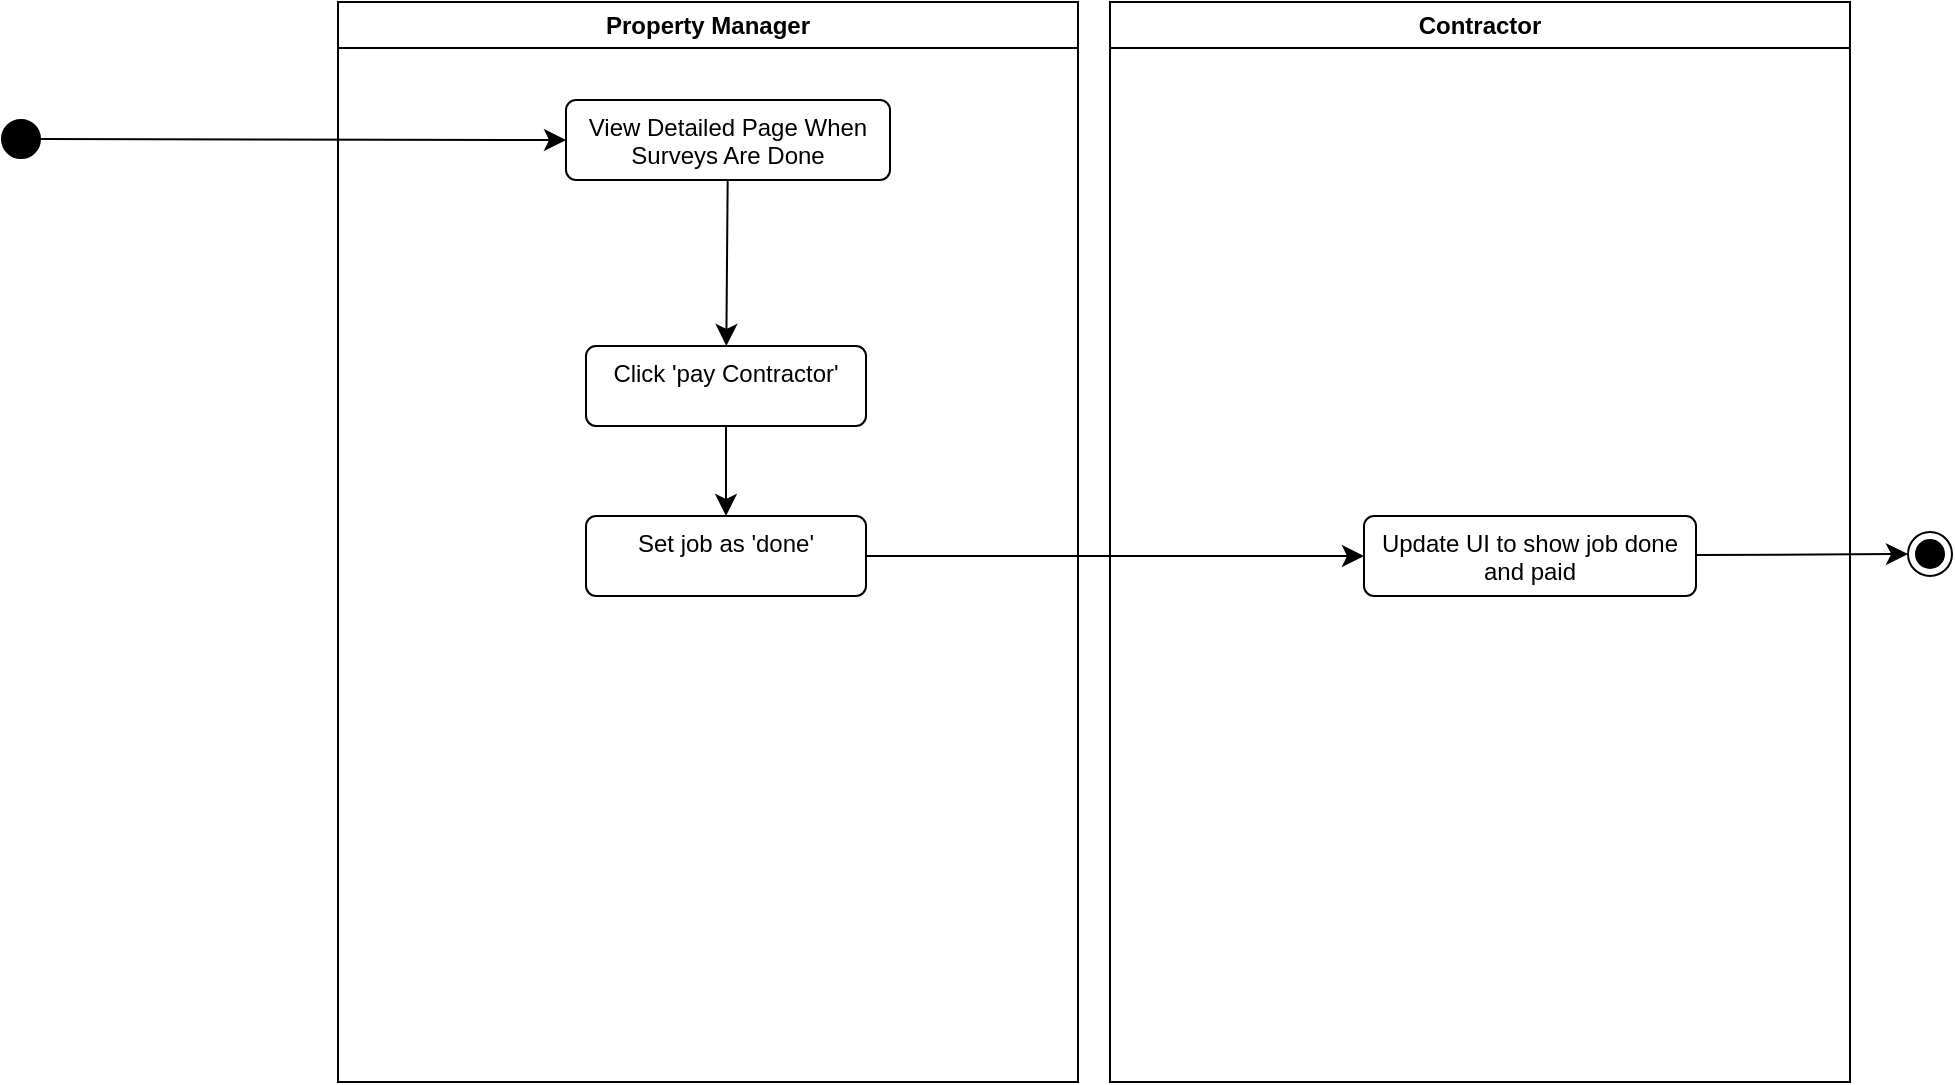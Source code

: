<mxfile version="24.7.16">
  <diagram id="dAw1JagbL7qS9GYyafTd" name="Page-1">
    <mxGraphModel dx="2328" dy="1310" grid="0" gridSize="10" guides="1" tooltips="1" connect="1" arrows="1" fold="1" page="0" pageScale="1" pageWidth="827" pageHeight="1169" math="0" shadow="0">
      <root>
        <mxCell id="0" />
        <mxCell id="1" parent="0" />
        <mxCell id="x89RYjKOdqwCqfioMb7g-1" value="Property Manager" style="swimlane;whiteSpace=wrap;html=1;" vertex="1" parent="1">
          <mxGeometry x="-147" y="-130" width="370" height="540" as="geometry" />
        </mxCell>
        <mxCell id="x89RYjKOdqwCqfioMb7g-2" style="edgeStyle=none;curved=1;rounded=0;orthogonalLoop=1;jettySize=auto;html=1;fontSize=12;startSize=8;endSize=8;" edge="1" parent="x89RYjKOdqwCqfioMb7g-1" source="x89RYjKOdqwCqfioMb7g-3" target="x89RYjKOdqwCqfioMb7g-7">
          <mxGeometry relative="1" as="geometry" />
        </mxCell>
        <mxCell id="x89RYjKOdqwCqfioMb7g-3" value="View Detailed Page When Surveys Are Done" style="html=1;align=center;verticalAlign=top;rounded=1;absoluteArcSize=1;arcSize=10;dashed=0;whiteSpace=wrap;" vertex="1" parent="x89RYjKOdqwCqfioMb7g-1">
          <mxGeometry x="114" y="49" width="162" height="40" as="geometry" />
        </mxCell>
        <mxCell id="x89RYjKOdqwCqfioMb7g-4" style="edgeStyle=none;curved=1;rounded=0;orthogonalLoop=1;jettySize=auto;html=1;entryX=0.5;entryY=0;entryDx=0;entryDy=0;fontSize=12;startSize=8;endSize=8;" edge="1" parent="x89RYjKOdqwCqfioMb7g-1">
          <mxGeometry relative="1" as="geometry">
            <mxPoint x="132" y="202" as="targetPoint" />
          </mxGeometry>
        </mxCell>
        <mxCell id="x89RYjKOdqwCqfioMb7g-5" style="edgeStyle=none;curved=1;rounded=0;orthogonalLoop=1;jettySize=auto;html=1;entryX=0.5;entryY=0;entryDx=0;entryDy=0;fontSize=12;startSize=8;endSize=8;" edge="1" parent="x89RYjKOdqwCqfioMb7g-1">
          <mxGeometry relative="1" as="geometry">
            <Array as="points">
              <mxPoint x="328" y="155" />
            </Array>
            <mxPoint x="148.947" y="218.947" as="sourcePoint" />
          </mxGeometry>
        </mxCell>
        <mxCell id="x89RYjKOdqwCqfioMb7g-6" value="No" style="edgeLabel;html=1;align=center;verticalAlign=middle;resizable=0;points=[];fontSize=12;" vertex="1" connectable="0" parent="x89RYjKOdqwCqfioMb7g-5">
          <mxGeometry x="-0.475" y="24" relative="1" as="geometry">
            <mxPoint as="offset" />
          </mxGeometry>
        </mxCell>
        <mxCell id="x89RYjKOdqwCqfioMb7g-7" value="Click &#39;pay Contractor&#39;" style="html=1;align=center;verticalAlign=top;rounded=1;absoluteArcSize=1;arcSize=10;dashed=0;whiteSpace=wrap;" vertex="1" parent="x89RYjKOdqwCqfioMb7g-1">
          <mxGeometry x="124" y="172" width="140" height="40" as="geometry" />
        </mxCell>
        <mxCell id="x89RYjKOdqwCqfioMb7g-8" value="Set job as &#39;done&#39;" style="html=1;align=center;verticalAlign=top;rounded=1;absoluteArcSize=1;arcSize=10;dashed=0;whiteSpace=wrap;" vertex="1" parent="x89RYjKOdqwCqfioMb7g-1">
          <mxGeometry x="124" y="257" width="140" height="40" as="geometry" />
        </mxCell>
        <mxCell id="x89RYjKOdqwCqfioMb7g-9" style="edgeStyle=none;curved=1;rounded=0;orthogonalLoop=1;jettySize=auto;html=1;fontSize=12;startSize=8;endSize=8;exitX=0.5;exitY=1;exitDx=0;exitDy=0;" edge="1" parent="x89RYjKOdqwCqfioMb7g-1" source="x89RYjKOdqwCqfioMb7g-7" target="x89RYjKOdqwCqfioMb7g-8">
          <mxGeometry relative="1" as="geometry">
            <mxPoint x="458" y="173" as="targetPoint" />
          </mxGeometry>
        </mxCell>
        <mxCell id="x89RYjKOdqwCqfioMb7g-10" style="edgeStyle=none;curved=1;rounded=0;orthogonalLoop=1;jettySize=auto;html=1;entryX=0;entryY=0.5;entryDx=0;entryDy=0;fontSize=12;startSize=8;endSize=8;" edge="1" parent="1" source="x89RYjKOdqwCqfioMb7g-11" target="x89RYjKOdqwCqfioMb7g-3">
          <mxGeometry relative="1" as="geometry" />
        </mxCell>
        <mxCell id="x89RYjKOdqwCqfioMb7g-11" value="" style="ellipse;fillColor=strokeColor;html=1;" vertex="1" parent="1">
          <mxGeometry x="-315" y="-71" width="19" height="19" as="geometry" />
        </mxCell>
        <mxCell id="x89RYjKOdqwCqfioMb7g-12" value="Contractor" style="swimlane;whiteSpace=wrap;html=1;" vertex="1" parent="1">
          <mxGeometry x="239" y="-130" width="370" height="540" as="geometry" />
        </mxCell>
        <mxCell id="x89RYjKOdqwCqfioMb7g-13" style="edgeStyle=none;curved=1;rounded=0;orthogonalLoop=1;jettySize=auto;html=1;entryX=0.5;entryY=0;entryDx=0;entryDy=0;fontSize=12;startSize=8;endSize=8;" edge="1" parent="x89RYjKOdqwCqfioMb7g-12">
          <mxGeometry relative="1" as="geometry">
            <mxPoint x="132" y="202" as="targetPoint" />
          </mxGeometry>
        </mxCell>
        <mxCell id="x89RYjKOdqwCqfioMb7g-14" style="edgeStyle=none;curved=1;rounded=0;orthogonalLoop=1;jettySize=auto;html=1;entryX=0.5;entryY=0;entryDx=0;entryDy=0;fontSize=12;startSize=8;endSize=8;" edge="1" parent="x89RYjKOdqwCqfioMb7g-12">
          <mxGeometry relative="1" as="geometry">
            <Array as="points">
              <mxPoint x="328" y="155" />
            </Array>
            <mxPoint x="148.947" y="218.947" as="sourcePoint" />
          </mxGeometry>
        </mxCell>
        <mxCell id="x89RYjKOdqwCqfioMb7g-15" value="No" style="edgeLabel;html=1;align=center;verticalAlign=middle;resizable=0;points=[];fontSize=12;" vertex="1" connectable="0" parent="x89RYjKOdqwCqfioMb7g-14">
          <mxGeometry x="-0.475" y="24" relative="1" as="geometry">
            <mxPoint as="offset" />
          </mxGeometry>
        </mxCell>
        <mxCell id="x89RYjKOdqwCqfioMb7g-16" value="Update UI to show job done and paid" style="html=1;align=center;verticalAlign=top;rounded=1;absoluteArcSize=1;arcSize=10;dashed=0;whiteSpace=wrap;" vertex="1" parent="x89RYjKOdqwCqfioMb7g-12">
          <mxGeometry x="127" y="257" width="166" height="40" as="geometry" />
        </mxCell>
        <mxCell id="x89RYjKOdqwCqfioMb7g-17" style="edgeStyle=none;curved=1;rounded=0;orthogonalLoop=1;jettySize=auto;html=1;fontSize=12;startSize=8;endSize=8;" edge="1" parent="1" source="x89RYjKOdqwCqfioMb7g-8" target="x89RYjKOdqwCqfioMb7g-16">
          <mxGeometry relative="1" as="geometry" />
        </mxCell>
        <mxCell id="x89RYjKOdqwCqfioMb7g-18" value="" style="ellipse;html=1;shape=endState;fillColor=strokeColor;" vertex="1" parent="1">
          <mxGeometry x="638" y="135" width="22" height="22" as="geometry" />
        </mxCell>
        <mxCell id="x89RYjKOdqwCqfioMb7g-19" style="edgeStyle=none;curved=1;rounded=0;orthogonalLoop=1;jettySize=auto;html=1;entryX=0;entryY=0.5;entryDx=0;entryDy=0;fontSize=12;startSize=8;endSize=8;" edge="1" parent="1" source="x89RYjKOdqwCqfioMb7g-16" target="x89RYjKOdqwCqfioMb7g-18">
          <mxGeometry relative="1" as="geometry" />
        </mxCell>
      </root>
    </mxGraphModel>
  </diagram>
</mxfile>
